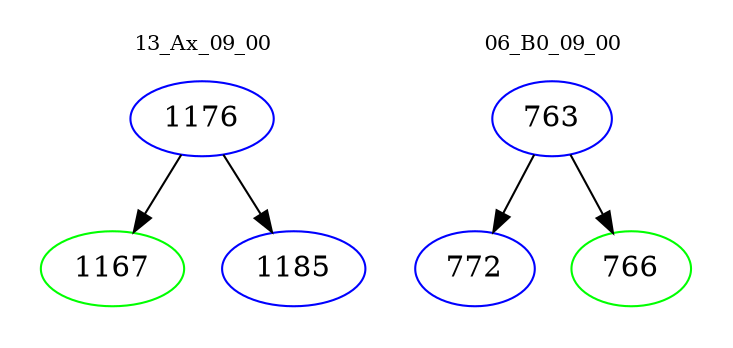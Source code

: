 digraph{
subgraph cluster_0 {
color = white
label = "13_Ax_09_00";
fontsize=10;
T0_1176 [label="1176", color="blue"]
T0_1176 -> T0_1167 [color="black"]
T0_1167 [label="1167", color="green"]
T0_1176 -> T0_1185 [color="black"]
T0_1185 [label="1185", color="blue"]
}
subgraph cluster_1 {
color = white
label = "06_B0_09_00";
fontsize=10;
T1_763 [label="763", color="blue"]
T1_763 -> T1_772 [color="black"]
T1_772 [label="772", color="blue"]
T1_763 -> T1_766 [color="black"]
T1_766 [label="766", color="green"]
}
}
